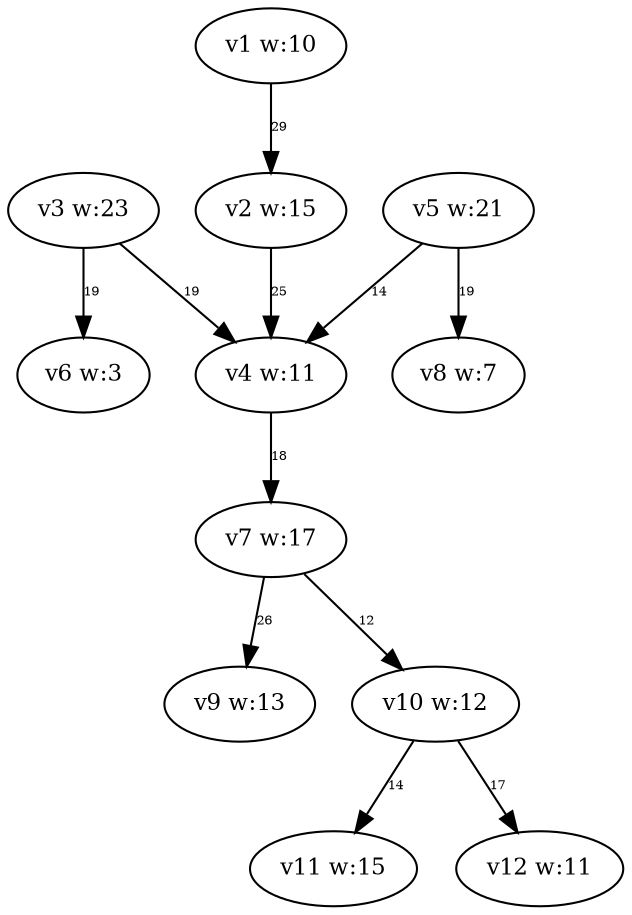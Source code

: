 digraph {
	v1 [label="v1 w:10" fontsize=11.0]
	v2 [label="v2 w:15" fontsize=11.0]
	v3 [label="v3 w:23" fontsize=11.0]
	v4 [label="v4 w:11" fontsize=11.0]
	v5 [label="v5 w:21" fontsize=11.0]
	v6 [label="v6 w:3" fontsize=11.0]
	v7 [label="v7 w:17" fontsize=11.0]
	v8 [label="v8 w:7" fontsize=11.0]
	v9 [label="v9 w:13" fontsize=11.0]
	v10 [label="v10 w:12" fontsize=11.0]
	v11 [label="v11 w:15" fontsize=11.0]
	v12 [label="v12 w:11" fontsize=11.0]
	v1 -> v2 [label=29 constraint=true fontsize=6.0]
	v2 -> v4 [label=25 constraint=true fontsize=6.0]
	v3 -> v4 [label=19 constraint=true fontsize=6.0]
	v5 -> v4 [label=14 constraint=true fontsize=6.0]
	v3 -> v6 [label=19 constraint=true fontsize=6.0]
	v5 -> v8 [label=19 constraint=true fontsize=6.0]
	v4 -> v7 [label=18 constraint=true fontsize=6.0]
	v7 -> v9 [label=26 constraint=true fontsize=6.0]
	v7 -> v10 [label=12 constraint=true fontsize=6.0]
	v10 -> v11 [label=14 constraint=true fontsize=6.0]
	v10 -> v12 [label=17 constraint=true fontsize=6.0]
}
